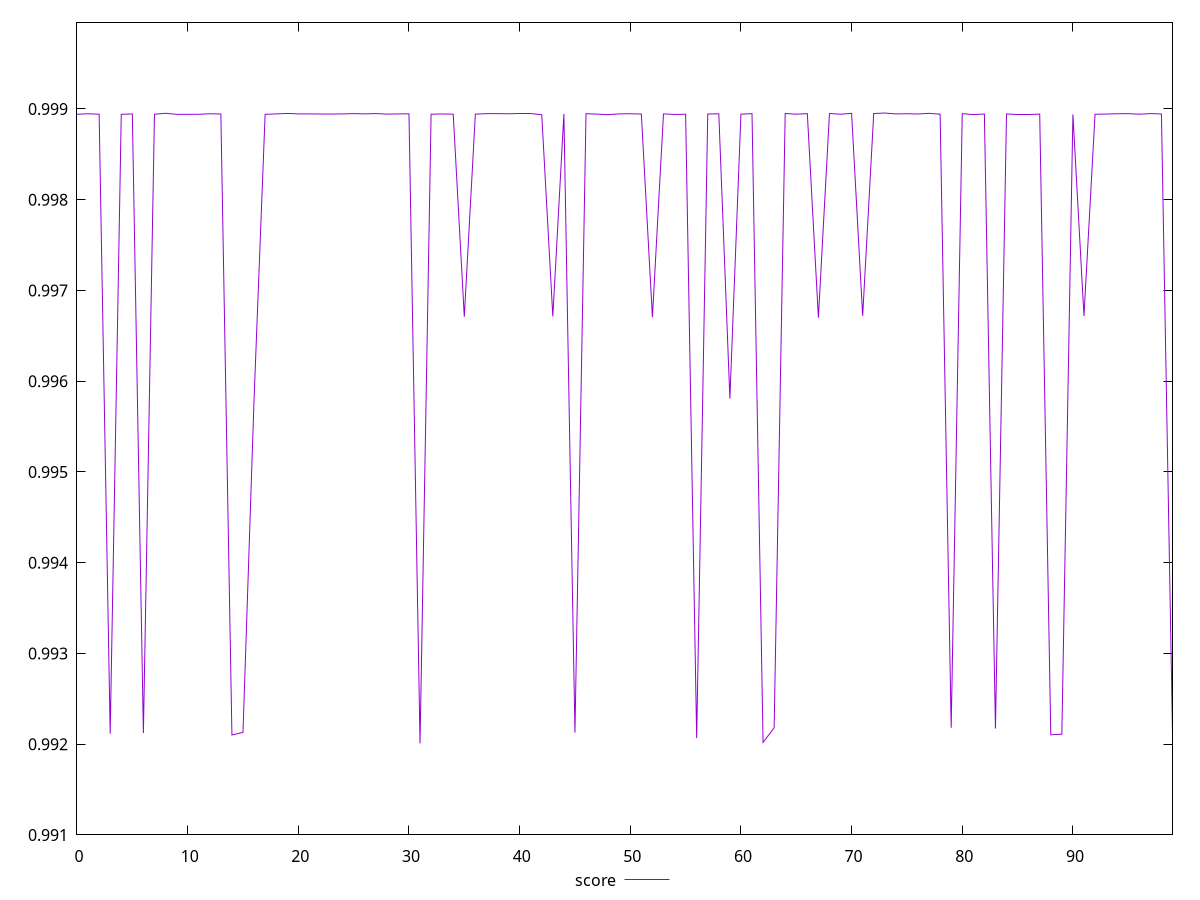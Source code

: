 reset

$score <<EOF
0 0.9989413725420327
1 0.9989470574079838
2 0.9989417760759898
3 0.9921160549153114
4 0.9989409707234651
5 0.9989448246540513
6 0.9921239080748998
7 0.9989415878358446
8 0.9989522308538752
9 0.998940428519048
10 0.9989410339591974
11 0.9989413945310199
12 0.9989470222781045
13 0.9989443063578808
14 0.9921019331019408
15 0.9921303254631034
16 0.9958004601215189
17 0.9989405953737631
18 0.9989454907490778
19 0.9989506323126471
20 0.9989454030512374
21 0.9989453098661748
22 0.9989443305859326
23 0.9989437718612857
24 0.9989452536780228
25 0.998948609983232
26 0.9989457296060738
27 0.9989488337197014
28 0.99894338171746
29 0.9989449434599798
30 0.9989462345862222
31 0.9920095198111976
32 0.9989419954282074
33 0.998945153630041
34 0.9989417481392883
35 0.9967100723138529
36 0.9989428889635703
37 0.9989479139347499
38 0.9989486783383563
39 0.9989467786254627
40 0.9989465618570352
41 0.9989465833072205
42 0.9989356831123701
43 0.996713982441433
44 0.9989451271321005
45 0.9921276514110455
46 0.9989474966839429
47 0.998943060097632
48 0.998937095936909
49 0.998946025950475
50 0.9989469396965489
51 0.9989441294345097
52 0.9967059178987586
53 0.9989453336198275
54 0.9989395150463762
55 0.9989419354418045
56 0.992068008307793
57 0.9989439570610148
58 0.9989466841642551
59 0.9958088492251234
60 0.9989423832165054
61 0.9989483027989497
62 0.9920206085699821
63 0.9921804658893956
64 0.9989505021644592
65 0.9989421080674075
66 0.9989483939587122
67 0.9966998828041045
68 0.9989499887324294
69 0.9989417994324717
70 0.9989515484614473
71 0.9967201556000386
72 0.9989496331320078
73 0.9989547655932997
74 0.9989453866072717
75 0.9989471144351014
76 0.9989441545800393
77 0.9989516898777785
78 0.998941959253512
79 0.9921812269781307
80 0.9989480420486911
81 0.9989376610328052
82 0.9989441340064582
83 0.9921732300096293
84 0.9989448666942409
85 0.9989414820254078
86 0.9989415154642116
87 0.9989431667025337
88 0.9921042470470978
89 0.9921103115642149
90 0.9989394301802852
91 0.9967190412134055
92 0.9989411095633509
93 0.9989438331399927
94 0.998946973459772
95 0.9989482175591085
96 0.998941797600605
97 0.9989491230194187
98 0.9989445157107897
99 0.9921300467379983
EOF

set key outside below
set xrange [0:99]
set yrange [0.9910095198111976:0.9999547655932997]
set trange [0.9910095198111976:0.9999547655932997]
set terminal svg size 640, 490 enhanced background rgb 'white'
set output "report_00007_2020-12-11T15:55:29.892Z/interactive/samples/pages+cached+noexternal+nofonts+nosvg+noimg/score/values.svg"

plot $score title "score" with line

reset
